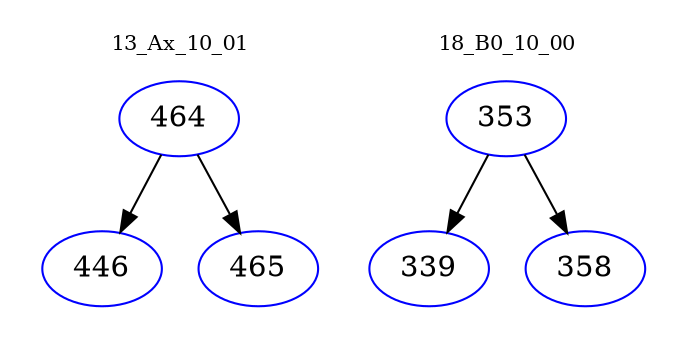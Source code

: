 digraph{
subgraph cluster_0 {
color = white
label = "13_Ax_10_01";
fontsize=10;
T0_464 [label="464", color="blue"]
T0_464 -> T0_446 [color="black"]
T0_446 [label="446", color="blue"]
T0_464 -> T0_465 [color="black"]
T0_465 [label="465", color="blue"]
}
subgraph cluster_1 {
color = white
label = "18_B0_10_00";
fontsize=10;
T1_353 [label="353", color="blue"]
T1_353 -> T1_339 [color="black"]
T1_339 [label="339", color="blue"]
T1_353 -> T1_358 [color="black"]
T1_358 [label="358", color="blue"]
}
}
